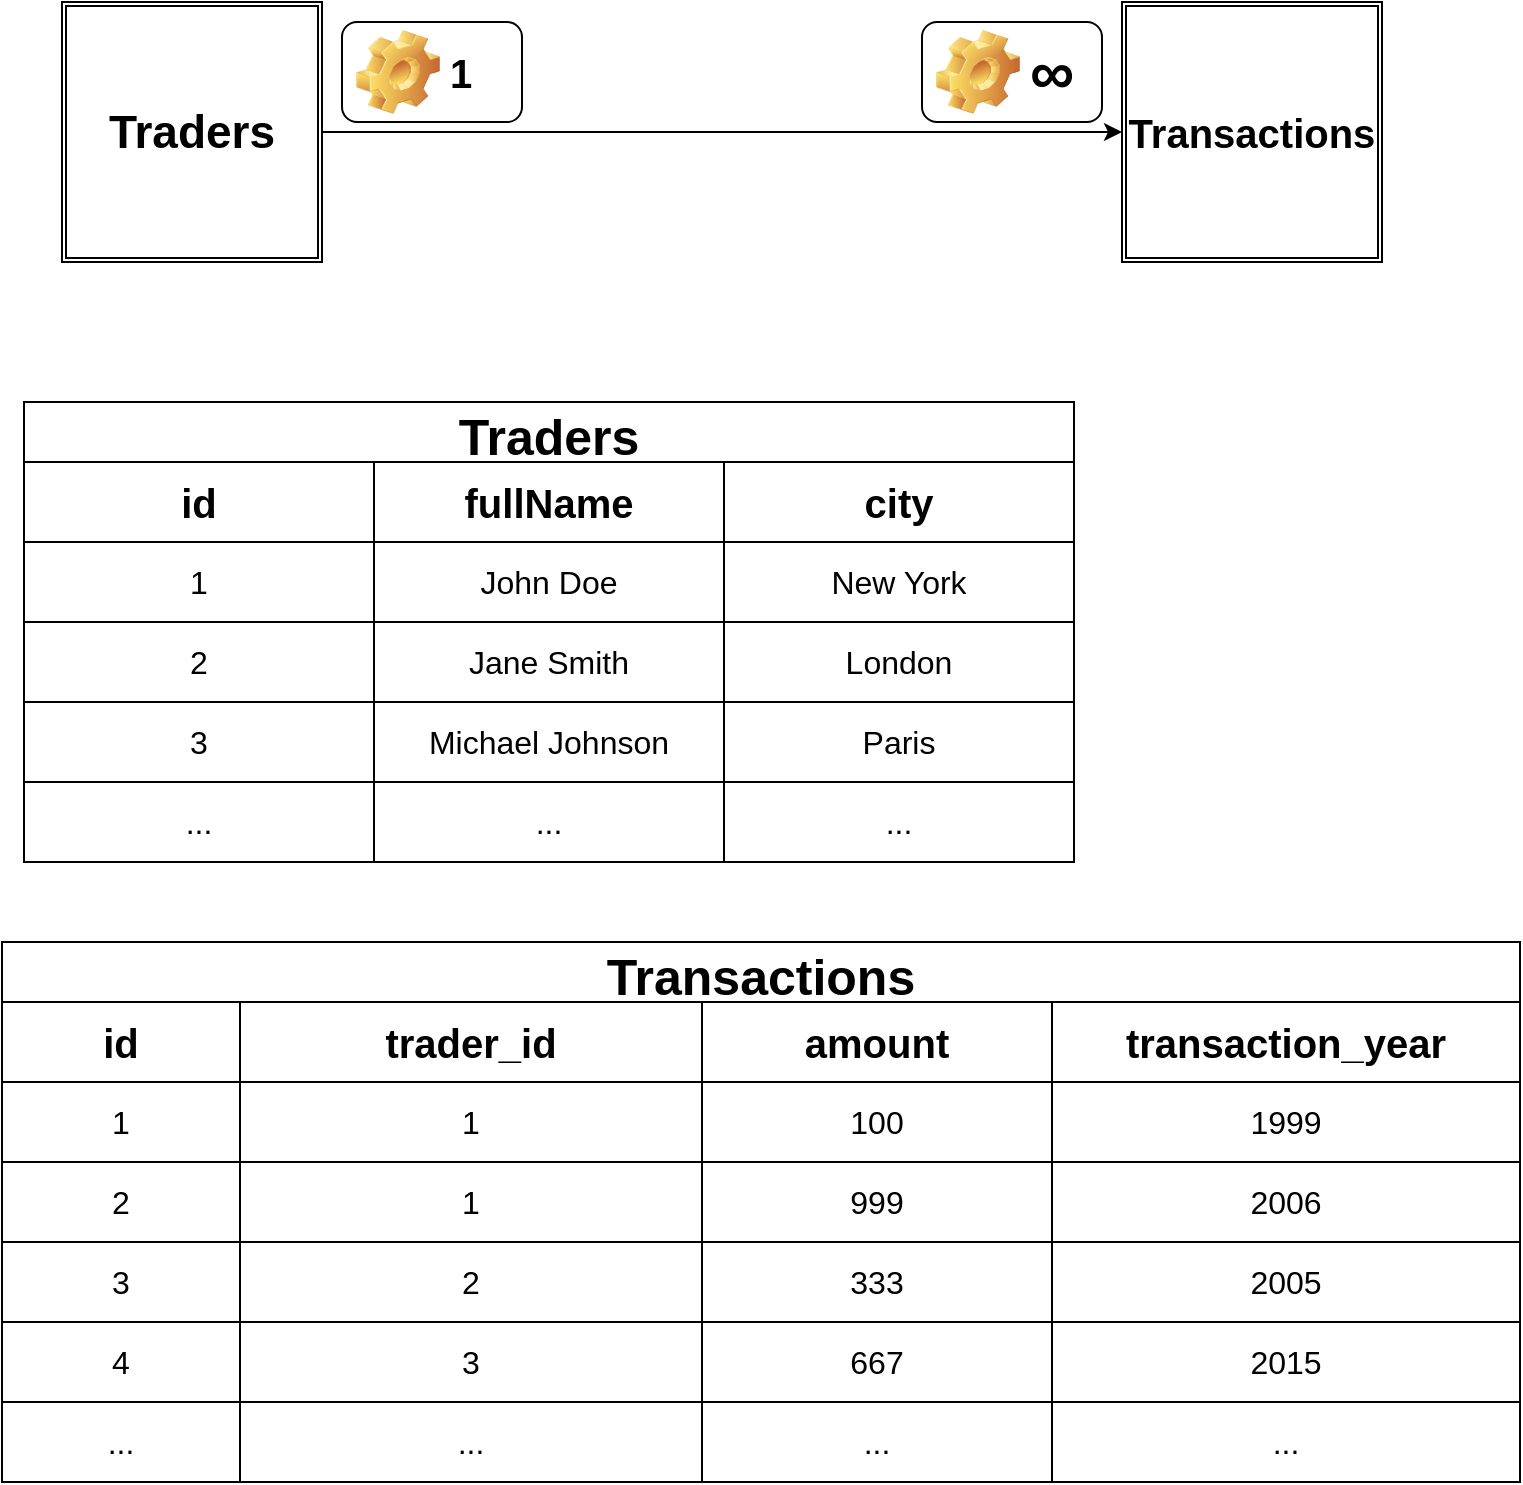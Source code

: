 <mxfile version="21.3.5" type="device">
  <diagram name="Page-1" id="ysEDhYn6W96OPs6aZYAN">
    <mxGraphModel dx="1050" dy="523" grid="1" gridSize="10" guides="1" tooltips="1" connect="1" arrows="1" fold="1" page="1" pageScale="1" pageWidth="850" pageHeight="1100" math="0" shadow="0">
      <root>
        <mxCell id="0" />
        <mxCell id="1" parent="0" />
        <mxCell id="_dxwfGi7OuIQV2-Ad4eb-3" value="" style="edgeStyle=orthogonalEdgeStyle;rounded=0;orthogonalLoop=1;jettySize=auto;html=1;" edge="1" parent="1" source="_dxwfGi7OuIQV2-Ad4eb-1" target="_dxwfGi7OuIQV2-Ad4eb-2">
          <mxGeometry relative="1" as="geometry" />
        </mxCell>
        <mxCell id="_dxwfGi7OuIQV2-Ad4eb-1" value="&lt;font style=&quot;font-size: 23px;&quot;&gt;&lt;b&gt;Traders&lt;/b&gt;&lt;/font&gt;" style="shape=ext;double=1;whiteSpace=wrap;html=1;aspect=fixed;" vertex="1" parent="1">
          <mxGeometry x="50" y="30" width="130" height="130" as="geometry" />
        </mxCell>
        <mxCell id="_dxwfGi7OuIQV2-Ad4eb-2" value="&lt;font style=&quot;font-size: 20px;&quot;&gt;&lt;b&gt;Transactions&lt;/b&gt;&lt;/font&gt;" style="shape=ext;double=1;whiteSpace=wrap;html=1;aspect=fixed;" vertex="1" parent="1">
          <mxGeometry x="580" y="30" width="130" height="130" as="geometry" />
        </mxCell>
        <mxCell id="_dxwfGi7OuIQV2-Ad4eb-4" value="&lt;font style=&quot;font-size: 20px;&quot;&gt;1&lt;/font&gt;" style="label;whiteSpace=wrap;html=1;image=img/clipart/Gear_128x128.png" vertex="1" parent="1">
          <mxGeometry x="190" y="40" width="90" height="50" as="geometry" />
        </mxCell>
        <mxCell id="_dxwfGi7OuIQV2-Ad4eb-5" value="&lt;font style=&quot;font-size: 31px;&quot;&gt;∞&lt;/font&gt;" style="label;whiteSpace=wrap;html=1;image=img/clipart/Gear_128x128.png" vertex="1" parent="1">
          <mxGeometry x="480" y="40" width="90" height="50" as="geometry" />
        </mxCell>
        <mxCell id="_dxwfGi7OuIQV2-Ad4eb-6" value="Traders" style="shape=table;startSize=30;container=1;collapsible=0;childLayout=tableLayout;strokeColor=default;fontSize=25;fontStyle=1" vertex="1" parent="1">
          <mxGeometry x="31" y="230" width="525" height="230" as="geometry" />
        </mxCell>
        <mxCell id="_dxwfGi7OuIQV2-Ad4eb-7" value="" style="shape=tableRow;horizontal=0;startSize=0;swimlaneHead=0;swimlaneBody=0;strokeColor=inherit;top=0;left=0;bottom=0;right=0;collapsible=0;dropTarget=0;fillColor=none;points=[[0,0.5],[1,0.5]];portConstraint=eastwest;fontSize=16;" vertex="1" parent="_dxwfGi7OuIQV2-Ad4eb-6">
          <mxGeometry y="30" width="525" height="40" as="geometry" />
        </mxCell>
        <mxCell id="_dxwfGi7OuIQV2-Ad4eb-8" value="&lt;b&gt;&lt;font style=&quot;font-size: 20px;&quot;&gt;id&lt;/font&gt;&lt;/b&gt;" style="shape=partialRectangle;html=1;whiteSpace=wrap;connectable=0;strokeColor=inherit;overflow=hidden;fillColor=none;top=0;left=0;bottom=0;right=0;pointerEvents=1;fontSize=16;" vertex="1" parent="_dxwfGi7OuIQV2-Ad4eb-7">
          <mxGeometry width="175" height="40" as="geometry">
            <mxRectangle width="175" height="40" as="alternateBounds" />
          </mxGeometry>
        </mxCell>
        <mxCell id="_dxwfGi7OuIQV2-Ad4eb-9" value="&lt;b&gt;&lt;font style=&quot;font-size: 20px;&quot;&gt;fullName&lt;/font&gt;&lt;/b&gt;" style="shape=partialRectangle;html=1;whiteSpace=wrap;connectable=0;strokeColor=inherit;overflow=hidden;fillColor=none;top=0;left=0;bottom=0;right=0;pointerEvents=1;fontSize=16;" vertex="1" parent="_dxwfGi7OuIQV2-Ad4eb-7">
          <mxGeometry x="175" width="175" height="40" as="geometry">
            <mxRectangle width="175" height="40" as="alternateBounds" />
          </mxGeometry>
        </mxCell>
        <mxCell id="_dxwfGi7OuIQV2-Ad4eb-10" value="&lt;b&gt;&lt;font style=&quot;font-size: 20px;&quot;&gt;city&lt;/font&gt;&lt;/b&gt;" style="shape=partialRectangle;html=1;whiteSpace=wrap;connectable=0;strokeColor=inherit;overflow=hidden;fillColor=none;top=0;left=0;bottom=0;right=0;pointerEvents=1;fontSize=16;" vertex="1" parent="_dxwfGi7OuIQV2-Ad4eb-7">
          <mxGeometry x="350" width="175" height="40" as="geometry">
            <mxRectangle width="175" height="40" as="alternateBounds" />
          </mxGeometry>
        </mxCell>
        <mxCell id="_dxwfGi7OuIQV2-Ad4eb-13" value="" style="shape=tableRow;horizontal=0;startSize=0;swimlaneHead=0;swimlaneBody=0;strokeColor=inherit;top=0;left=0;bottom=0;right=0;collapsible=0;dropTarget=0;fillColor=none;points=[[0,0.5],[1,0.5]];portConstraint=eastwest;fontSize=16;" vertex="1" parent="_dxwfGi7OuIQV2-Ad4eb-6">
          <mxGeometry y="70" width="525" height="40" as="geometry" />
        </mxCell>
        <mxCell id="_dxwfGi7OuIQV2-Ad4eb-14" value="1" style="shape=partialRectangle;html=1;whiteSpace=wrap;connectable=0;strokeColor=inherit;overflow=hidden;fillColor=none;top=0;left=0;bottom=0;right=0;pointerEvents=1;fontSize=16;" vertex="1" parent="_dxwfGi7OuIQV2-Ad4eb-13">
          <mxGeometry width="175" height="40" as="geometry">
            <mxRectangle width="175" height="40" as="alternateBounds" />
          </mxGeometry>
        </mxCell>
        <mxCell id="_dxwfGi7OuIQV2-Ad4eb-15" value="John Doe" style="shape=partialRectangle;html=1;whiteSpace=wrap;connectable=0;strokeColor=inherit;overflow=hidden;fillColor=none;top=0;left=0;bottom=0;right=0;pointerEvents=1;fontSize=16;" vertex="1" parent="_dxwfGi7OuIQV2-Ad4eb-13">
          <mxGeometry x="175" width="175" height="40" as="geometry">
            <mxRectangle width="175" height="40" as="alternateBounds" />
          </mxGeometry>
        </mxCell>
        <mxCell id="_dxwfGi7OuIQV2-Ad4eb-16" value="New York" style="shape=partialRectangle;html=1;whiteSpace=wrap;connectable=0;strokeColor=inherit;overflow=hidden;fillColor=none;top=0;left=0;bottom=0;right=0;pointerEvents=1;fontSize=16;" vertex="1" parent="_dxwfGi7OuIQV2-Ad4eb-13">
          <mxGeometry x="350" width="175" height="40" as="geometry">
            <mxRectangle width="175" height="40" as="alternateBounds" />
          </mxGeometry>
        </mxCell>
        <mxCell id="_dxwfGi7OuIQV2-Ad4eb-19" value="" style="shape=tableRow;horizontal=0;startSize=0;swimlaneHead=0;swimlaneBody=0;strokeColor=inherit;top=0;left=0;bottom=0;right=0;collapsible=0;dropTarget=0;fillColor=none;points=[[0,0.5],[1,0.5]];portConstraint=eastwest;fontSize=16;" vertex="1" parent="_dxwfGi7OuIQV2-Ad4eb-6">
          <mxGeometry y="110" width="525" height="40" as="geometry" />
        </mxCell>
        <mxCell id="_dxwfGi7OuIQV2-Ad4eb-20" value="2" style="shape=partialRectangle;html=1;whiteSpace=wrap;connectable=0;strokeColor=inherit;overflow=hidden;fillColor=none;top=0;left=0;bottom=0;right=0;pointerEvents=1;fontSize=16;" vertex="1" parent="_dxwfGi7OuIQV2-Ad4eb-19">
          <mxGeometry width="175" height="40" as="geometry">
            <mxRectangle width="175" height="40" as="alternateBounds" />
          </mxGeometry>
        </mxCell>
        <mxCell id="_dxwfGi7OuIQV2-Ad4eb-21" value="Jane Smith" style="shape=partialRectangle;html=1;whiteSpace=wrap;connectable=0;strokeColor=inherit;overflow=hidden;fillColor=none;top=0;left=0;bottom=0;right=0;pointerEvents=1;fontSize=16;" vertex="1" parent="_dxwfGi7OuIQV2-Ad4eb-19">
          <mxGeometry x="175" width="175" height="40" as="geometry">
            <mxRectangle width="175" height="40" as="alternateBounds" />
          </mxGeometry>
        </mxCell>
        <mxCell id="_dxwfGi7OuIQV2-Ad4eb-22" value="London" style="shape=partialRectangle;html=1;whiteSpace=wrap;connectable=0;strokeColor=inherit;overflow=hidden;fillColor=none;top=0;left=0;bottom=0;right=0;pointerEvents=1;fontSize=16;" vertex="1" parent="_dxwfGi7OuIQV2-Ad4eb-19">
          <mxGeometry x="350" width="175" height="40" as="geometry">
            <mxRectangle width="175" height="40" as="alternateBounds" />
          </mxGeometry>
        </mxCell>
        <mxCell id="_dxwfGi7OuIQV2-Ad4eb-25" style="shape=tableRow;horizontal=0;startSize=0;swimlaneHead=0;swimlaneBody=0;strokeColor=inherit;top=0;left=0;bottom=0;right=0;collapsible=0;dropTarget=0;fillColor=none;points=[[0,0.5],[1,0.5]];portConstraint=eastwest;fontSize=16;" vertex="1" parent="_dxwfGi7OuIQV2-Ad4eb-6">
          <mxGeometry y="150" width="525" height="40" as="geometry" />
        </mxCell>
        <mxCell id="_dxwfGi7OuIQV2-Ad4eb-26" value="3" style="shape=partialRectangle;html=1;whiteSpace=wrap;connectable=0;strokeColor=inherit;overflow=hidden;fillColor=none;top=0;left=0;bottom=0;right=0;pointerEvents=1;fontSize=16;" vertex="1" parent="_dxwfGi7OuIQV2-Ad4eb-25">
          <mxGeometry width="175" height="40" as="geometry">
            <mxRectangle width="175" height="40" as="alternateBounds" />
          </mxGeometry>
        </mxCell>
        <mxCell id="_dxwfGi7OuIQV2-Ad4eb-27" value="Michael Johnson" style="shape=partialRectangle;html=1;whiteSpace=wrap;connectable=0;strokeColor=inherit;overflow=hidden;fillColor=none;top=0;left=0;bottom=0;right=0;pointerEvents=1;fontSize=16;" vertex="1" parent="_dxwfGi7OuIQV2-Ad4eb-25">
          <mxGeometry x="175" width="175" height="40" as="geometry">
            <mxRectangle width="175" height="40" as="alternateBounds" />
          </mxGeometry>
        </mxCell>
        <mxCell id="_dxwfGi7OuIQV2-Ad4eb-28" value="Paris" style="shape=partialRectangle;html=1;whiteSpace=wrap;connectable=0;strokeColor=inherit;overflow=hidden;fillColor=none;top=0;left=0;bottom=0;right=0;pointerEvents=1;fontSize=16;" vertex="1" parent="_dxwfGi7OuIQV2-Ad4eb-25">
          <mxGeometry x="350" width="175" height="40" as="geometry">
            <mxRectangle width="175" height="40" as="alternateBounds" />
          </mxGeometry>
        </mxCell>
        <mxCell id="_dxwfGi7OuIQV2-Ad4eb-31" style="shape=tableRow;horizontal=0;startSize=0;swimlaneHead=0;swimlaneBody=0;strokeColor=inherit;top=0;left=0;bottom=0;right=0;collapsible=0;dropTarget=0;fillColor=none;points=[[0,0.5],[1,0.5]];portConstraint=eastwest;fontSize=16;" vertex="1" parent="_dxwfGi7OuIQV2-Ad4eb-6">
          <mxGeometry y="190" width="525" height="40" as="geometry" />
        </mxCell>
        <mxCell id="_dxwfGi7OuIQV2-Ad4eb-32" value="..." style="shape=partialRectangle;html=1;whiteSpace=wrap;connectable=0;strokeColor=inherit;overflow=hidden;fillColor=none;top=0;left=0;bottom=0;right=0;pointerEvents=1;fontSize=16;" vertex="1" parent="_dxwfGi7OuIQV2-Ad4eb-31">
          <mxGeometry width="175" height="40" as="geometry">
            <mxRectangle width="175" height="40" as="alternateBounds" />
          </mxGeometry>
        </mxCell>
        <mxCell id="_dxwfGi7OuIQV2-Ad4eb-33" value="..." style="shape=partialRectangle;html=1;whiteSpace=wrap;connectable=0;strokeColor=inherit;overflow=hidden;fillColor=none;top=0;left=0;bottom=0;right=0;pointerEvents=1;fontSize=16;" vertex="1" parent="_dxwfGi7OuIQV2-Ad4eb-31">
          <mxGeometry x="175" width="175" height="40" as="geometry">
            <mxRectangle width="175" height="40" as="alternateBounds" />
          </mxGeometry>
        </mxCell>
        <mxCell id="_dxwfGi7OuIQV2-Ad4eb-34" value="..." style="shape=partialRectangle;html=1;whiteSpace=wrap;connectable=0;strokeColor=inherit;overflow=hidden;fillColor=none;top=0;left=0;bottom=0;right=0;pointerEvents=1;fontSize=16;" vertex="1" parent="_dxwfGi7OuIQV2-Ad4eb-31">
          <mxGeometry x="350" width="175" height="40" as="geometry">
            <mxRectangle width="175" height="40" as="alternateBounds" />
          </mxGeometry>
        </mxCell>
        <mxCell id="_dxwfGi7OuIQV2-Ad4eb-49" value="Transactions" style="shape=table;startSize=30;container=1;collapsible=0;childLayout=tableLayout;strokeColor=default;fontSize=25;fontStyle=1" vertex="1" parent="1">
          <mxGeometry x="20" y="500" width="759" height="270" as="geometry" />
        </mxCell>
        <mxCell id="_dxwfGi7OuIQV2-Ad4eb-50" value="" style="shape=tableRow;horizontal=0;startSize=0;swimlaneHead=0;swimlaneBody=0;strokeColor=inherit;top=0;left=0;bottom=0;right=0;collapsible=0;dropTarget=0;fillColor=none;points=[[0,0.5],[1,0.5]];portConstraint=eastwest;fontSize=16;" vertex="1" parent="_dxwfGi7OuIQV2-Ad4eb-49">
          <mxGeometry y="30" width="759" height="40" as="geometry" />
        </mxCell>
        <mxCell id="_dxwfGi7OuIQV2-Ad4eb-51" value="&lt;b&gt;&lt;font style=&quot;font-size: 20px;&quot;&gt;id&lt;/font&gt;&lt;/b&gt;" style="shape=partialRectangle;html=1;whiteSpace=wrap;connectable=0;strokeColor=inherit;overflow=hidden;fillColor=none;top=0;left=0;bottom=0;right=0;pointerEvents=1;fontSize=16;" vertex="1" parent="_dxwfGi7OuIQV2-Ad4eb-50">
          <mxGeometry width="119" height="40" as="geometry">
            <mxRectangle width="119" height="40" as="alternateBounds" />
          </mxGeometry>
        </mxCell>
        <mxCell id="_dxwfGi7OuIQV2-Ad4eb-52" value="&lt;b&gt;&lt;font style=&quot;font-size: 20px;&quot;&gt;trader_id&lt;/font&gt;&lt;/b&gt;" style="shape=partialRectangle;html=1;whiteSpace=wrap;connectable=0;strokeColor=inherit;overflow=hidden;fillColor=none;top=0;left=0;bottom=0;right=0;pointerEvents=1;fontSize=16;" vertex="1" parent="_dxwfGi7OuIQV2-Ad4eb-50">
          <mxGeometry x="119" width="231" height="40" as="geometry">
            <mxRectangle width="231" height="40" as="alternateBounds" />
          </mxGeometry>
        </mxCell>
        <mxCell id="_dxwfGi7OuIQV2-Ad4eb-53" value="&lt;b&gt;&lt;font style=&quot;font-size: 20px;&quot;&gt;amount&lt;/font&gt;&lt;/b&gt;" style="shape=partialRectangle;html=1;whiteSpace=wrap;connectable=0;strokeColor=inherit;overflow=hidden;fillColor=none;top=0;left=0;bottom=0;right=0;pointerEvents=1;fontSize=16;" vertex="1" parent="_dxwfGi7OuIQV2-Ad4eb-50">
          <mxGeometry x="350" width="175" height="40" as="geometry">
            <mxRectangle width="175" height="40" as="alternateBounds" />
          </mxGeometry>
        </mxCell>
        <mxCell id="_dxwfGi7OuIQV2-Ad4eb-54" value="&lt;b&gt;&lt;font style=&quot;font-size: 20px;&quot;&gt;transaction_year&lt;/font&gt;&lt;/b&gt;" style="shape=partialRectangle;html=1;whiteSpace=wrap;connectable=0;strokeColor=inherit;overflow=hidden;fillColor=none;top=0;left=0;bottom=0;right=0;pointerEvents=1;fontSize=16;" vertex="1" parent="_dxwfGi7OuIQV2-Ad4eb-50">
          <mxGeometry x="525" width="234" height="40" as="geometry">
            <mxRectangle width="234" height="40" as="alternateBounds" />
          </mxGeometry>
        </mxCell>
        <mxCell id="_dxwfGi7OuIQV2-Ad4eb-56" value="" style="shape=tableRow;horizontal=0;startSize=0;swimlaneHead=0;swimlaneBody=0;strokeColor=inherit;top=0;left=0;bottom=0;right=0;collapsible=0;dropTarget=0;fillColor=none;points=[[0,0.5],[1,0.5]];portConstraint=eastwest;fontSize=16;" vertex="1" parent="_dxwfGi7OuIQV2-Ad4eb-49">
          <mxGeometry y="70" width="759" height="40" as="geometry" />
        </mxCell>
        <mxCell id="_dxwfGi7OuIQV2-Ad4eb-57" value="1" style="shape=partialRectangle;html=1;whiteSpace=wrap;connectable=0;strokeColor=inherit;overflow=hidden;fillColor=none;top=0;left=0;bottom=0;right=0;pointerEvents=1;fontSize=16;" vertex="1" parent="_dxwfGi7OuIQV2-Ad4eb-56">
          <mxGeometry width="119" height="40" as="geometry">
            <mxRectangle width="119" height="40" as="alternateBounds" />
          </mxGeometry>
        </mxCell>
        <mxCell id="_dxwfGi7OuIQV2-Ad4eb-58" value="1" style="shape=partialRectangle;html=1;whiteSpace=wrap;connectable=0;strokeColor=inherit;overflow=hidden;fillColor=none;top=0;left=0;bottom=0;right=0;pointerEvents=1;fontSize=16;" vertex="1" parent="_dxwfGi7OuIQV2-Ad4eb-56">
          <mxGeometry x="119" width="231" height="40" as="geometry">
            <mxRectangle width="231" height="40" as="alternateBounds" />
          </mxGeometry>
        </mxCell>
        <mxCell id="_dxwfGi7OuIQV2-Ad4eb-59" value="100" style="shape=partialRectangle;html=1;whiteSpace=wrap;connectable=0;strokeColor=inherit;overflow=hidden;fillColor=none;top=0;left=0;bottom=0;right=0;pointerEvents=1;fontSize=16;" vertex="1" parent="_dxwfGi7OuIQV2-Ad4eb-56">
          <mxGeometry x="350" width="175" height="40" as="geometry">
            <mxRectangle width="175" height="40" as="alternateBounds" />
          </mxGeometry>
        </mxCell>
        <mxCell id="_dxwfGi7OuIQV2-Ad4eb-60" value="1999" style="shape=partialRectangle;html=1;whiteSpace=wrap;connectable=0;strokeColor=inherit;overflow=hidden;fillColor=none;top=0;left=0;bottom=0;right=0;pointerEvents=1;fontSize=16;" vertex="1" parent="_dxwfGi7OuIQV2-Ad4eb-56">
          <mxGeometry x="525" width="234" height="40" as="geometry">
            <mxRectangle width="234" height="40" as="alternateBounds" />
          </mxGeometry>
        </mxCell>
        <mxCell id="_dxwfGi7OuIQV2-Ad4eb-62" value="" style="shape=tableRow;horizontal=0;startSize=0;swimlaneHead=0;swimlaneBody=0;strokeColor=inherit;top=0;left=0;bottom=0;right=0;collapsible=0;dropTarget=0;fillColor=none;points=[[0,0.5],[1,0.5]];portConstraint=eastwest;fontSize=16;" vertex="1" parent="_dxwfGi7OuIQV2-Ad4eb-49">
          <mxGeometry y="110" width="759" height="40" as="geometry" />
        </mxCell>
        <mxCell id="_dxwfGi7OuIQV2-Ad4eb-63" value="2" style="shape=partialRectangle;html=1;whiteSpace=wrap;connectable=0;strokeColor=inherit;overflow=hidden;fillColor=none;top=0;left=0;bottom=0;right=0;pointerEvents=1;fontSize=16;" vertex="1" parent="_dxwfGi7OuIQV2-Ad4eb-62">
          <mxGeometry width="119" height="40" as="geometry">
            <mxRectangle width="119" height="40" as="alternateBounds" />
          </mxGeometry>
        </mxCell>
        <mxCell id="_dxwfGi7OuIQV2-Ad4eb-64" value="1" style="shape=partialRectangle;html=1;whiteSpace=wrap;connectable=0;strokeColor=inherit;overflow=hidden;fillColor=none;top=0;left=0;bottom=0;right=0;pointerEvents=1;fontSize=16;" vertex="1" parent="_dxwfGi7OuIQV2-Ad4eb-62">
          <mxGeometry x="119" width="231" height="40" as="geometry">
            <mxRectangle width="231" height="40" as="alternateBounds" />
          </mxGeometry>
        </mxCell>
        <mxCell id="_dxwfGi7OuIQV2-Ad4eb-65" value="999" style="shape=partialRectangle;html=1;whiteSpace=wrap;connectable=0;strokeColor=inherit;overflow=hidden;fillColor=none;top=0;left=0;bottom=0;right=0;pointerEvents=1;fontSize=16;" vertex="1" parent="_dxwfGi7OuIQV2-Ad4eb-62">
          <mxGeometry x="350" width="175" height="40" as="geometry">
            <mxRectangle width="175" height="40" as="alternateBounds" />
          </mxGeometry>
        </mxCell>
        <mxCell id="_dxwfGi7OuIQV2-Ad4eb-66" value="2006" style="shape=partialRectangle;html=1;whiteSpace=wrap;connectable=0;strokeColor=inherit;overflow=hidden;fillColor=none;top=0;left=0;bottom=0;right=0;pointerEvents=1;fontSize=16;" vertex="1" parent="_dxwfGi7OuIQV2-Ad4eb-62">
          <mxGeometry x="525" width="234" height="40" as="geometry">
            <mxRectangle width="234" height="40" as="alternateBounds" />
          </mxGeometry>
        </mxCell>
        <mxCell id="_dxwfGi7OuIQV2-Ad4eb-68" style="shape=tableRow;horizontal=0;startSize=0;swimlaneHead=0;swimlaneBody=0;strokeColor=inherit;top=0;left=0;bottom=0;right=0;collapsible=0;dropTarget=0;fillColor=none;points=[[0,0.5],[1,0.5]];portConstraint=eastwest;fontSize=16;" vertex="1" parent="_dxwfGi7OuIQV2-Ad4eb-49">
          <mxGeometry y="150" width="759" height="40" as="geometry" />
        </mxCell>
        <mxCell id="_dxwfGi7OuIQV2-Ad4eb-69" value="3" style="shape=partialRectangle;html=1;whiteSpace=wrap;connectable=0;strokeColor=inherit;overflow=hidden;fillColor=none;top=0;left=0;bottom=0;right=0;pointerEvents=1;fontSize=16;" vertex="1" parent="_dxwfGi7OuIQV2-Ad4eb-68">
          <mxGeometry width="119" height="40" as="geometry">
            <mxRectangle width="119" height="40" as="alternateBounds" />
          </mxGeometry>
        </mxCell>
        <mxCell id="_dxwfGi7OuIQV2-Ad4eb-70" value="2" style="shape=partialRectangle;html=1;whiteSpace=wrap;connectable=0;strokeColor=inherit;overflow=hidden;fillColor=none;top=0;left=0;bottom=0;right=0;pointerEvents=1;fontSize=16;" vertex="1" parent="_dxwfGi7OuIQV2-Ad4eb-68">
          <mxGeometry x="119" width="231" height="40" as="geometry">
            <mxRectangle width="231" height="40" as="alternateBounds" />
          </mxGeometry>
        </mxCell>
        <mxCell id="_dxwfGi7OuIQV2-Ad4eb-71" value="333" style="shape=partialRectangle;html=1;whiteSpace=wrap;connectable=0;strokeColor=inherit;overflow=hidden;fillColor=none;top=0;left=0;bottom=0;right=0;pointerEvents=1;fontSize=16;" vertex="1" parent="_dxwfGi7OuIQV2-Ad4eb-68">
          <mxGeometry x="350" width="175" height="40" as="geometry">
            <mxRectangle width="175" height="40" as="alternateBounds" />
          </mxGeometry>
        </mxCell>
        <mxCell id="_dxwfGi7OuIQV2-Ad4eb-72" value="2005" style="shape=partialRectangle;html=1;whiteSpace=wrap;connectable=0;strokeColor=inherit;overflow=hidden;fillColor=none;top=0;left=0;bottom=0;right=0;pointerEvents=1;fontSize=16;" vertex="1" parent="_dxwfGi7OuIQV2-Ad4eb-68">
          <mxGeometry x="525" width="234" height="40" as="geometry">
            <mxRectangle width="234" height="40" as="alternateBounds" />
          </mxGeometry>
        </mxCell>
        <mxCell id="_dxwfGi7OuIQV2-Ad4eb-74" style="shape=tableRow;horizontal=0;startSize=0;swimlaneHead=0;swimlaneBody=0;strokeColor=inherit;top=0;left=0;bottom=0;right=0;collapsible=0;dropTarget=0;fillColor=none;points=[[0,0.5],[1,0.5]];portConstraint=eastwest;fontSize=16;" vertex="1" parent="_dxwfGi7OuIQV2-Ad4eb-49">
          <mxGeometry y="190" width="759" height="40" as="geometry" />
        </mxCell>
        <mxCell id="_dxwfGi7OuIQV2-Ad4eb-75" value="4" style="shape=partialRectangle;html=1;whiteSpace=wrap;connectable=0;strokeColor=inherit;overflow=hidden;fillColor=none;top=0;left=0;bottom=0;right=0;pointerEvents=1;fontSize=16;" vertex="1" parent="_dxwfGi7OuIQV2-Ad4eb-74">
          <mxGeometry width="119" height="40" as="geometry">
            <mxRectangle width="119" height="40" as="alternateBounds" />
          </mxGeometry>
        </mxCell>
        <mxCell id="_dxwfGi7OuIQV2-Ad4eb-76" value="3" style="shape=partialRectangle;html=1;whiteSpace=wrap;connectable=0;strokeColor=inherit;overflow=hidden;fillColor=none;top=0;left=0;bottom=0;right=0;pointerEvents=1;fontSize=16;" vertex="1" parent="_dxwfGi7OuIQV2-Ad4eb-74">
          <mxGeometry x="119" width="231" height="40" as="geometry">
            <mxRectangle width="231" height="40" as="alternateBounds" />
          </mxGeometry>
        </mxCell>
        <mxCell id="_dxwfGi7OuIQV2-Ad4eb-77" value="667" style="shape=partialRectangle;html=1;whiteSpace=wrap;connectable=0;strokeColor=inherit;overflow=hidden;fillColor=none;top=0;left=0;bottom=0;right=0;pointerEvents=1;fontSize=16;" vertex="1" parent="_dxwfGi7OuIQV2-Ad4eb-74">
          <mxGeometry x="350" width="175" height="40" as="geometry">
            <mxRectangle width="175" height="40" as="alternateBounds" />
          </mxGeometry>
        </mxCell>
        <mxCell id="_dxwfGi7OuIQV2-Ad4eb-78" value="2015" style="shape=partialRectangle;html=1;whiteSpace=wrap;connectable=0;strokeColor=inherit;overflow=hidden;fillColor=none;top=0;left=0;bottom=0;right=0;pointerEvents=1;fontSize=16;" vertex="1" parent="_dxwfGi7OuIQV2-Ad4eb-74">
          <mxGeometry x="525" width="234" height="40" as="geometry">
            <mxRectangle width="234" height="40" as="alternateBounds" />
          </mxGeometry>
        </mxCell>
        <mxCell id="_dxwfGi7OuIQV2-Ad4eb-80" style="shape=tableRow;horizontal=0;startSize=0;swimlaneHead=0;swimlaneBody=0;strokeColor=inherit;top=0;left=0;bottom=0;right=0;collapsible=0;dropTarget=0;fillColor=none;points=[[0,0.5],[1,0.5]];portConstraint=eastwest;fontSize=16;" vertex="1" parent="_dxwfGi7OuIQV2-Ad4eb-49">
          <mxGeometry y="230" width="759" height="40" as="geometry" />
        </mxCell>
        <mxCell id="_dxwfGi7OuIQV2-Ad4eb-81" value="..." style="shape=partialRectangle;html=1;whiteSpace=wrap;connectable=0;strokeColor=inherit;overflow=hidden;fillColor=none;top=0;left=0;bottom=0;right=0;pointerEvents=1;fontSize=16;" vertex="1" parent="_dxwfGi7OuIQV2-Ad4eb-80">
          <mxGeometry width="119" height="40" as="geometry">
            <mxRectangle width="119" height="40" as="alternateBounds" />
          </mxGeometry>
        </mxCell>
        <mxCell id="_dxwfGi7OuIQV2-Ad4eb-82" value="..." style="shape=partialRectangle;html=1;whiteSpace=wrap;connectable=0;strokeColor=inherit;overflow=hidden;fillColor=none;top=0;left=0;bottom=0;right=0;pointerEvents=1;fontSize=16;" vertex="1" parent="_dxwfGi7OuIQV2-Ad4eb-80">
          <mxGeometry x="119" width="231" height="40" as="geometry">
            <mxRectangle width="231" height="40" as="alternateBounds" />
          </mxGeometry>
        </mxCell>
        <mxCell id="_dxwfGi7OuIQV2-Ad4eb-83" value="..." style="shape=partialRectangle;html=1;whiteSpace=wrap;connectable=0;strokeColor=inherit;overflow=hidden;fillColor=none;top=0;left=0;bottom=0;right=0;pointerEvents=1;fontSize=16;" vertex="1" parent="_dxwfGi7OuIQV2-Ad4eb-80">
          <mxGeometry x="350" width="175" height="40" as="geometry">
            <mxRectangle width="175" height="40" as="alternateBounds" />
          </mxGeometry>
        </mxCell>
        <mxCell id="_dxwfGi7OuIQV2-Ad4eb-84" value="..." style="shape=partialRectangle;html=1;whiteSpace=wrap;connectable=0;strokeColor=inherit;overflow=hidden;fillColor=none;top=0;left=0;bottom=0;right=0;pointerEvents=1;fontSize=16;" vertex="1" parent="_dxwfGi7OuIQV2-Ad4eb-80">
          <mxGeometry x="525" width="234" height="40" as="geometry">
            <mxRectangle width="234" height="40" as="alternateBounds" />
          </mxGeometry>
        </mxCell>
      </root>
    </mxGraphModel>
  </diagram>
</mxfile>
